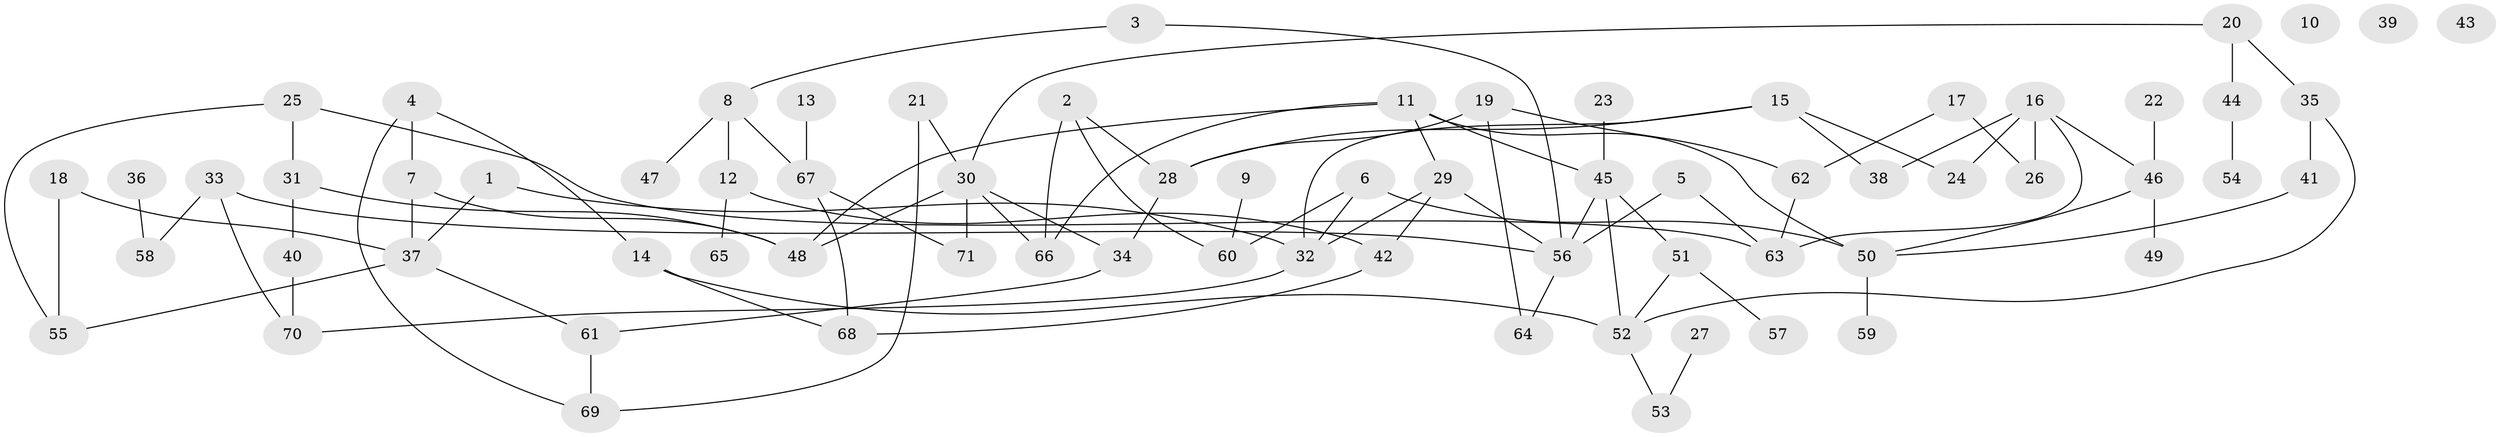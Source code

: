// coarse degree distribution, {2: 0.15384615384615385, 5: 0.15384615384615385, 3: 0.19230769230769232, 6: 0.038461538461538464, 4: 0.15384615384615385, 7: 0.07692307692307693, 1: 0.19230769230769232, 8: 0.038461538461538464}
// Generated by graph-tools (version 1.1) at 2025/35/03/04/25 23:35:57]
// undirected, 71 vertices, 96 edges
graph export_dot {
  node [color=gray90,style=filled];
  1;
  2;
  3;
  4;
  5;
  6;
  7;
  8;
  9;
  10;
  11;
  12;
  13;
  14;
  15;
  16;
  17;
  18;
  19;
  20;
  21;
  22;
  23;
  24;
  25;
  26;
  27;
  28;
  29;
  30;
  31;
  32;
  33;
  34;
  35;
  36;
  37;
  38;
  39;
  40;
  41;
  42;
  43;
  44;
  45;
  46;
  47;
  48;
  49;
  50;
  51;
  52;
  53;
  54;
  55;
  56;
  57;
  58;
  59;
  60;
  61;
  62;
  63;
  64;
  65;
  66;
  67;
  68;
  69;
  70;
  71;
  1 -- 32;
  1 -- 37;
  2 -- 28;
  2 -- 60;
  2 -- 66;
  3 -- 8;
  3 -- 56;
  4 -- 7;
  4 -- 14;
  4 -- 69;
  5 -- 56;
  5 -- 63;
  6 -- 32;
  6 -- 50;
  6 -- 60;
  7 -- 37;
  7 -- 48;
  8 -- 12;
  8 -- 47;
  8 -- 67;
  9 -- 60;
  11 -- 29;
  11 -- 45;
  11 -- 48;
  11 -- 50;
  11 -- 66;
  12 -- 42;
  12 -- 65;
  13 -- 67;
  14 -- 52;
  14 -- 68;
  15 -- 24;
  15 -- 28;
  15 -- 32;
  15 -- 38;
  16 -- 24;
  16 -- 26;
  16 -- 38;
  16 -- 46;
  16 -- 63;
  17 -- 26;
  17 -- 62;
  18 -- 37;
  18 -- 55;
  19 -- 28;
  19 -- 62;
  19 -- 64;
  20 -- 30;
  20 -- 35;
  20 -- 44;
  21 -- 30;
  21 -- 69;
  22 -- 46;
  23 -- 45;
  25 -- 31;
  25 -- 55;
  25 -- 63;
  27 -- 53;
  28 -- 34;
  29 -- 32;
  29 -- 42;
  29 -- 56;
  30 -- 34;
  30 -- 48;
  30 -- 66;
  30 -- 71;
  31 -- 40;
  31 -- 48;
  32 -- 70;
  33 -- 56;
  33 -- 58;
  33 -- 70;
  34 -- 61;
  35 -- 41;
  35 -- 52;
  36 -- 58;
  37 -- 55;
  37 -- 61;
  40 -- 70;
  41 -- 50;
  42 -- 68;
  44 -- 54;
  45 -- 51;
  45 -- 52;
  45 -- 56;
  46 -- 49;
  46 -- 50;
  50 -- 59;
  51 -- 52;
  51 -- 57;
  52 -- 53;
  56 -- 64;
  61 -- 69;
  62 -- 63;
  67 -- 68;
  67 -- 71;
}
